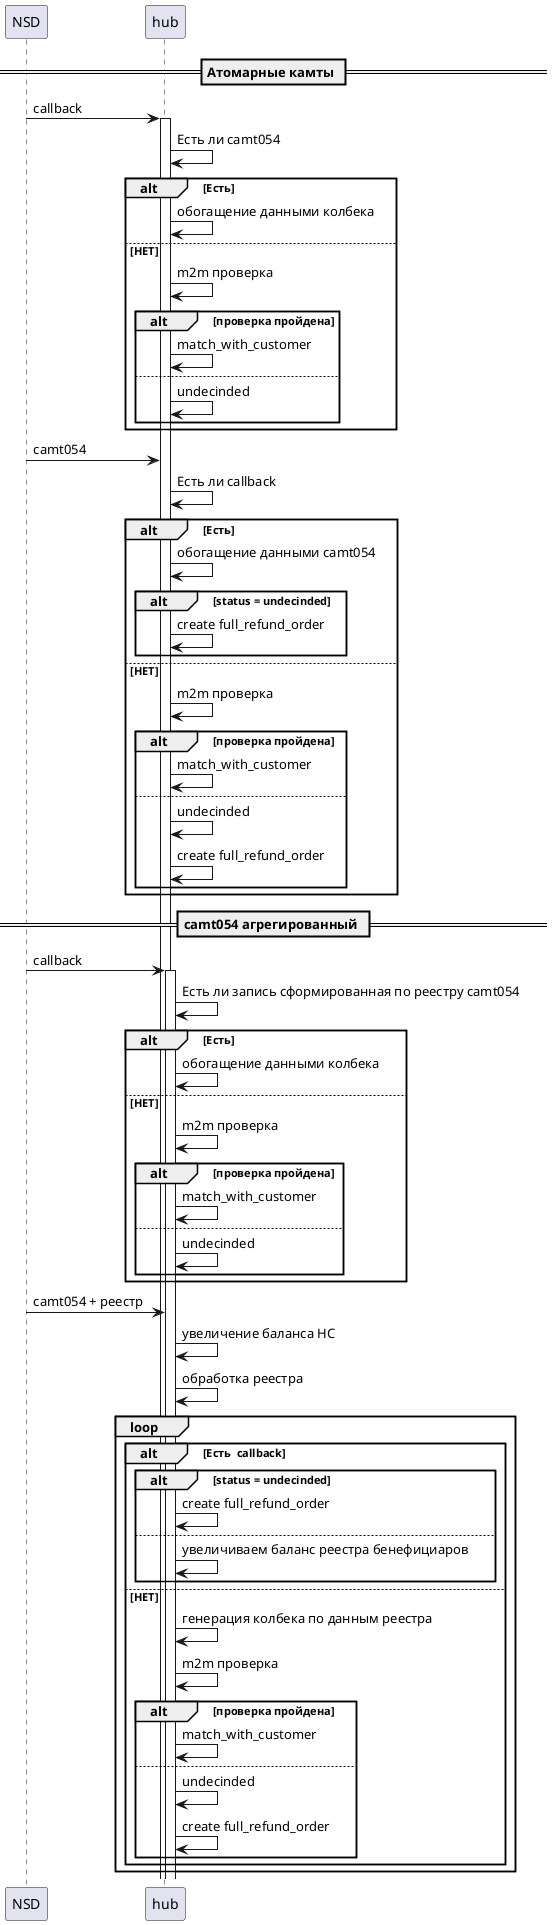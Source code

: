 @startuml
== Атомарные камты ==
NSD -> hub++ : callback
hub -> hub : Есть ли camt054
alt Есть
    hub -> hub : обогащение данными колбека
else НЕТ
    hub -> hub : m2m проверка
    alt проверка пройдена
        hub -> hub : match_with_customer
    else
        hub -> hub : undecinded
    end
end

NSD -> hub : camt054
hub -> hub : Есть ли callback
alt Есть
    hub -> hub : обогащение данными camt054
    alt status = undecinded
        hub -> hub : create full_refund_order
    end
else НЕТ
    hub -> hub : m2m проверка
    alt проверка пройдена
        hub -> hub : match_with_customer
    else
        hub -> hub : undecinded
        hub -> hub : create full_refund_order
    end
end

== camt054 агрегированный ==

NSD -> hub++ : callback
hub -> hub : Есть ли запись сформированная по реестру camt054
alt Есть
    hub -> hub : обогащение данными колбека
else НЕТ
    hub -> hub : m2m проверка
    alt проверка пройдена
        hub -> hub : match_with_customer
    else
        hub -> hub : undecinded
    end
end

NSD -> hub : camt054 + реестр
hub -> hub : увеличение баланса НС
hub -> hub : обработка реестра
loop
alt Есть  callback
    alt status = undecinded
        hub -> hub : create full_refund_order
    else
        hub -> hub : увеличиваем баланс реестра бенефициаров
    end
else НЕТ
    hub -> hub : генерация колбека по данным реестра
    hub -> hub : m2m проверка
    alt проверка пройдена
        hub -> hub : match_with_customer
    else
        hub -> hub : undecinded
        hub -> hub : create full_refund_order
    end
end
end

@enduml